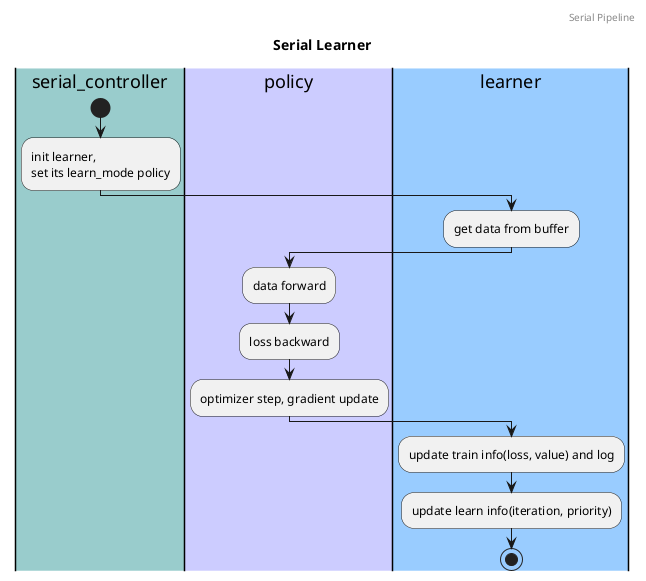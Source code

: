 @startuml serial_learner
header Serial Pipeline
title Serial Learner

|#99CCCC|serial_controller|
|#CCCCFF|policy|
|#99CCFF|learner|

|#99CCCC|serial_controller|
start
:init learner, \nset its learn_mode policy;
|#99CCFF|learner|
:get data from buffer;
|#CCCCFF|policy|
:data forward;
:loss backward;
:optimizer step, gradient update;
|#99CCFF|learner|
:update train info(loss, value) and log;
:update learn info(iteration, priority);
stop
@enduml
